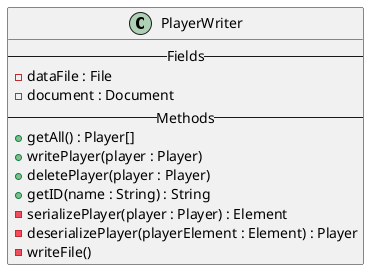 @startuml
class PlayerWriter {
    -- Fields --
    - dataFile : File
    - document : Document
    -- Methods --
    + getAll() : Player[]
    + writePlayer(player : Player)
    + deletePlayer(player : Player)
    + getID(name : String) : String
    - serializePlayer(player : Player) : Element
    - deserializePlayer(playerElement : Element) : Player
    - writeFile()
}

@enduml